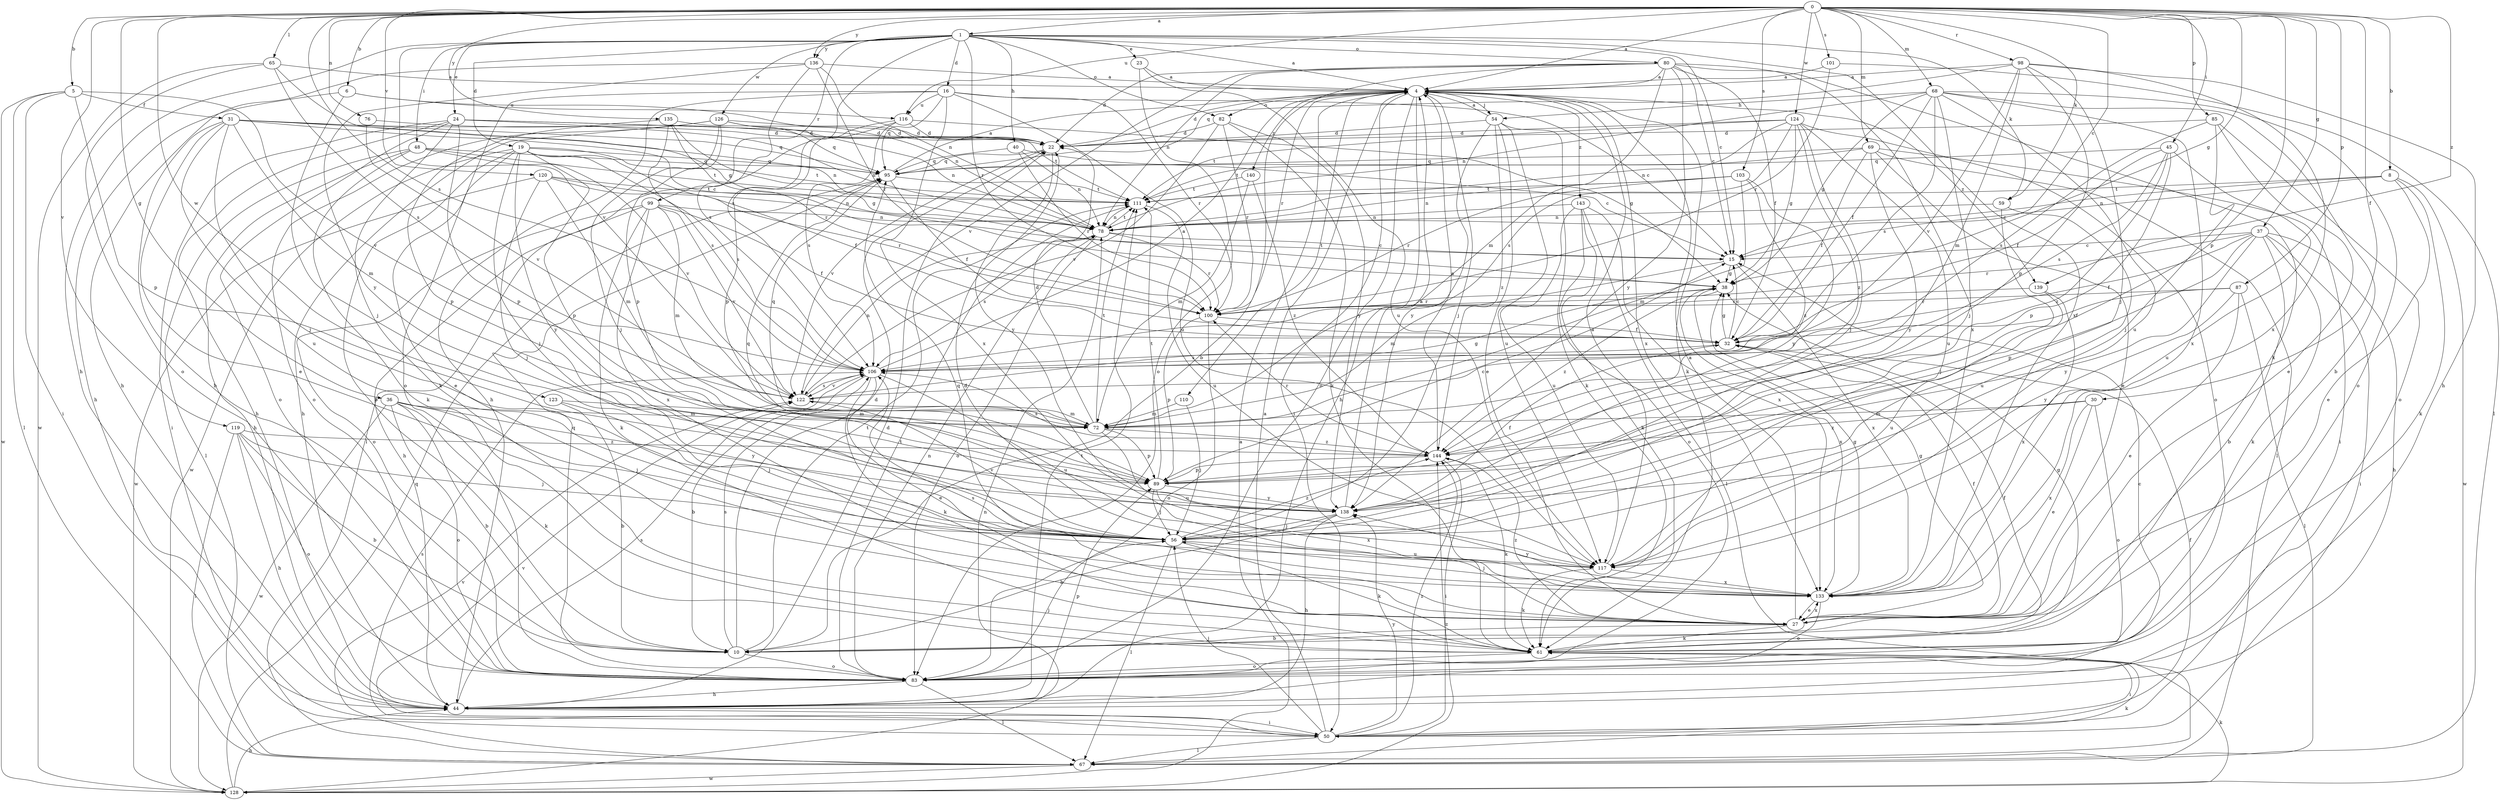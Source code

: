 strict digraph  {
0;
1;
4;
5;
6;
8;
10;
15;
16;
19;
22;
23;
24;
27;
30;
31;
32;
36;
37;
38;
40;
44;
45;
48;
50;
54;
56;
59;
61;
65;
67;
68;
69;
72;
76;
78;
80;
82;
83;
85;
87;
89;
95;
98;
99;
100;
101;
103;
106;
110;
111;
116;
117;
119;
120;
122;
123;
124;
126;
128;
133;
135;
136;
138;
139;
140;
143;
144;
0 -> 1  [label=a];
0 -> 4  [label=a];
0 -> 5  [label=b];
0 -> 6  [label=b];
0 -> 8  [label=b];
0 -> 15  [label=c];
0 -> 30  [label=f];
0 -> 36  [label=g];
0 -> 37  [label=g];
0 -> 38  [label=g];
0 -> 45  [label=i];
0 -> 59  [label=k];
0 -> 65  [label=l];
0 -> 68  [label=m];
0 -> 69  [label=m];
0 -> 76  [label=n];
0 -> 85  [label=p];
0 -> 87  [label=p];
0 -> 89  [label=p];
0 -> 98  [label=r];
0 -> 101  [label=s];
0 -> 103  [label=s];
0 -> 106  [label=s];
0 -> 116  [label=u];
0 -> 119  [label=v];
0 -> 120  [label=v];
0 -> 123  [label=w];
0 -> 124  [label=w];
0 -> 135  [label=y];
0 -> 136  [label=y];
0 -> 139  [label=z];
1 -> 4  [label=a];
1 -> 15  [label=c];
1 -> 16  [label=d];
1 -> 19  [label=d];
1 -> 23  [label=e];
1 -> 24  [label=e];
1 -> 40  [label=h];
1 -> 44  [label=h];
1 -> 48  [label=i];
1 -> 59  [label=k];
1 -> 80  [label=o];
1 -> 82  [label=o];
1 -> 99  [label=r];
1 -> 100  [label=r];
1 -> 106  [label=s];
1 -> 122  [label=v];
1 -> 126  [label=w];
1 -> 133  [label=x];
1 -> 136  [label=y];
4 -> 22  [label=d];
4 -> 44  [label=h];
4 -> 50  [label=i];
4 -> 54  [label=j];
4 -> 56  [label=j];
4 -> 61  [label=k];
4 -> 82  [label=o];
4 -> 83  [label=o];
4 -> 100  [label=r];
4 -> 110  [label=t];
4 -> 133  [label=x];
4 -> 139  [label=z];
4 -> 140  [label=z];
4 -> 143  [label=z];
5 -> 31  [label=f];
5 -> 50  [label=i];
5 -> 67  [label=l];
5 -> 89  [label=p];
5 -> 122  [label=v];
5 -> 128  [label=w];
6 -> 44  [label=h];
6 -> 56  [label=j];
6 -> 78  [label=n];
6 -> 116  [label=u];
8 -> 15  [label=c];
8 -> 27  [label=e];
8 -> 61  [label=k];
8 -> 78  [label=n];
8 -> 111  [label=t];
8 -> 128  [label=w];
10 -> 22  [label=d];
10 -> 83  [label=o];
10 -> 106  [label=s];
10 -> 111  [label=t];
15 -> 38  [label=g];
15 -> 72  [label=m];
15 -> 133  [label=x];
16 -> 15  [label=c];
16 -> 44  [label=h];
16 -> 83  [label=o];
16 -> 95  [label=q];
16 -> 100  [label=r];
16 -> 116  [label=u];
16 -> 117  [label=u];
16 -> 133  [label=x];
19 -> 10  [label=b];
19 -> 27  [label=e];
19 -> 32  [label=f];
19 -> 56  [label=j];
19 -> 89  [label=p];
19 -> 95  [label=q];
19 -> 106  [label=s];
19 -> 111  [label=t];
19 -> 128  [label=w];
19 -> 138  [label=y];
22 -> 95  [label=q];
22 -> 122  [label=v];
22 -> 138  [label=y];
23 -> 4  [label=a];
23 -> 83  [label=o];
23 -> 117  [label=u];
24 -> 22  [label=d];
24 -> 44  [label=h];
24 -> 50  [label=i];
24 -> 61  [label=k];
24 -> 78  [label=n];
24 -> 83  [label=o];
24 -> 89  [label=p];
24 -> 111  [label=t];
27 -> 4  [label=a];
27 -> 10  [label=b];
27 -> 22  [label=d];
27 -> 32  [label=f];
27 -> 38  [label=g];
27 -> 61  [label=k];
27 -> 106  [label=s];
27 -> 133  [label=x];
27 -> 144  [label=z];
30 -> 27  [label=e];
30 -> 72  [label=m];
30 -> 83  [label=o];
30 -> 133  [label=x];
30 -> 144  [label=z];
31 -> 10  [label=b];
31 -> 15  [label=c];
31 -> 22  [label=d];
31 -> 27  [label=e];
31 -> 56  [label=j];
31 -> 72  [label=m];
31 -> 78  [label=n];
31 -> 95  [label=q];
31 -> 117  [label=u];
32 -> 15  [label=c];
32 -> 38  [label=g];
32 -> 106  [label=s];
36 -> 10  [label=b];
36 -> 56  [label=j];
36 -> 61  [label=k];
36 -> 72  [label=m];
36 -> 83  [label=o];
36 -> 128  [label=w];
36 -> 138  [label=y];
37 -> 10  [label=b];
37 -> 15  [label=c];
37 -> 32  [label=f];
37 -> 44  [label=h];
37 -> 50  [label=i];
37 -> 61  [label=k];
37 -> 89  [label=p];
37 -> 100  [label=r];
37 -> 138  [label=y];
38 -> 100  [label=r];
38 -> 133  [label=x];
38 -> 144  [label=z];
40 -> 15  [label=c];
40 -> 78  [label=n];
40 -> 95  [label=q];
40 -> 100  [label=r];
44 -> 15  [label=c];
44 -> 22  [label=d];
44 -> 50  [label=i];
44 -> 89  [label=p];
44 -> 106  [label=s];
44 -> 111  [label=t];
45 -> 32  [label=f];
45 -> 89  [label=p];
45 -> 95  [label=q];
45 -> 106  [label=s];
45 -> 117  [label=u];
45 -> 144  [label=z];
48 -> 44  [label=h];
48 -> 61  [label=k];
48 -> 67  [label=l];
48 -> 95  [label=q];
48 -> 111  [label=t];
48 -> 122  [label=v];
50 -> 4  [label=a];
50 -> 32  [label=f];
50 -> 56  [label=j];
50 -> 67  [label=l];
50 -> 106  [label=s];
50 -> 122  [label=v];
50 -> 138  [label=y];
50 -> 144  [label=z];
54 -> 4  [label=a];
54 -> 22  [label=d];
54 -> 27  [label=e];
54 -> 61  [label=k];
54 -> 117  [label=u];
54 -> 138  [label=y];
54 -> 144  [label=z];
56 -> 61  [label=k];
56 -> 67  [label=l];
56 -> 117  [label=u];
56 -> 122  [label=v];
56 -> 144  [label=z];
59 -> 56  [label=j];
59 -> 78  [label=n];
59 -> 117  [label=u];
61 -> 32  [label=f];
61 -> 38  [label=g];
61 -> 50  [label=i];
61 -> 83  [label=o];
65 -> 4  [label=a];
65 -> 38  [label=g];
65 -> 83  [label=o];
65 -> 106  [label=s];
65 -> 128  [label=w];
67 -> 61  [label=k];
67 -> 122  [label=v];
67 -> 128  [label=w];
68 -> 10  [label=b];
68 -> 32  [label=f];
68 -> 38  [label=g];
68 -> 56  [label=j];
68 -> 78  [label=n];
68 -> 83  [label=o];
68 -> 106  [label=s];
68 -> 117  [label=u];
68 -> 133  [label=x];
68 -> 54  [label=h];
69 -> 27  [label=e];
69 -> 32  [label=f];
69 -> 50  [label=i];
69 -> 67  [label=l];
69 -> 95  [label=q];
69 -> 111  [label=t];
69 -> 138  [label=y];
72 -> 22  [label=d];
72 -> 89  [label=p];
72 -> 95  [label=q];
72 -> 111  [label=t];
72 -> 117  [label=u];
72 -> 144  [label=z];
76 -> 22  [label=d];
76 -> 122  [label=v];
78 -> 15  [label=c];
78 -> 83  [label=o];
78 -> 100  [label=r];
78 -> 106  [label=s];
78 -> 111  [label=t];
80 -> 4  [label=a];
80 -> 10  [label=b];
80 -> 15  [label=c];
80 -> 22  [label=d];
80 -> 32  [label=f];
80 -> 61  [label=k];
80 -> 72  [label=m];
80 -> 78  [label=n];
80 -> 122  [label=v];
80 -> 133  [label=x];
80 -> 138  [label=y];
82 -> 22  [label=d];
82 -> 61  [label=k];
82 -> 100  [label=r];
82 -> 122  [label=v];
82 -> 138  [label=y];
83 -> 44  [label=h];
83 -> 56  [label=j];
83 -> 67  [label=l];
83 -> 78  [label=n];
83 -> 95  [label=q];
83 -> 111  [label=t];
85 -> 22  [label=d];
85 -> 27  [label=e];
85 -> 56  [label=j];
85 -> 83  [label=o];
85 -> 106  [label=s];
87 -> 27  [label=e];
87 -> 32  [label=f];
87 -> 67  [label=l];
87 -> 100  [label=r];
87 -> 138  [label=y];
89 -> 15  [label=c];
89 -> 56  [label=j];
89 -> 111  [label=t];
89 -> 133  [label=x];
89 -> 138  [label=y];
95 -> 4  [label=a];
95 -> 32  [label=f];
95 -> 111  [label=t];
98 -> 4  [label=a];
98 -> 44  [label=h];
98 -> 56  [label=j];
98 -> 72  [label=m];
98 -> 89  [label=p];
98 -> 95  [label=q];
98 -> 122  [label=v];
98 -> 133  [label=x];
99 -> 32  [label=f];
99 -> 44  [label=h];
99 -> 61  [label=k];
99 -> 72  [label=m];
99 -> 78  [label=n];
99 -> 83  [label=o];
99 -> 122  [label=v];
99 -> 133  [label=x];
100 -> 32  [label=f];
100 -> 83  [label=o];
100 -> 89  [label=p];
101 -> 4  [label=a];
101 -> 67  [label=l];
101 -> 100  [label=r];
103 -> 72  [label=m];
103 -> 78  [label=n];
103 -> 100  [label=r];
103 -> 111  [label=t];
103 -> 138  [label=y];
103 -> 144  [label=z];
106 -> 4  [label=a];
106 -> 10  [label=b];
106 -> 27  [label=e];
106 -> 61  [label=k];
106 -> 117  [label=u];
106 -> 122  [label=v];
110 -> 56  [label=j];
110 -> 72  [label=m];
111 -> 78  [label=n];
111 -> 117  [label=u];
116 -> 22  [label=d];
116 -> 38  [label=g];
116 -> 67  [label=l];
116 -> 89  [label=p];
116 -> 106  [label=s];
117 -> 4  [label=a];
117 -> 61  [label=k];
117 -> 133  [label=x];
119 -> 10  [label=b];
119 -> 44  [label=h];
119 -> 56  [label=j];
119 -> 67  [label=l];
119 -> 83  [label=o];
119 -> 144  [label=z];
120 -> 56  [label=j];
120 -> 72  [label=m];
120 -> 78  [label=n];
120 -> 100  [label=r];
120 -> 111  [label=t];
120 -> 128  [label=w];
122 -> 38  [label=g];
122 -> 72  [label=m];
122 -> 78  [label=n];
122 -> 106  [label=s];
123 -> 10  [label=b];
123 -> 56  [label=j];
123 -> 72  [label=m];
124 -> 22  [label=d];
124 -> 38  [label=g];
124 -> 56  [label=j];
124 -> 78  [label=n];
124 -> 83  [label=o];
124 -> 106  [label=s];
124 -> 111  [label=t];
124 -> 117  [label=u];
124 -> 144  [label=z];
126 -> 22  [label=d];
126 -> 44  [label=h];
126 -> 56  [label=j];
126 -> 78  [label=n];
126 -> 83  [label=o];
126 -> 89  [label=p];
126 -> 95  [label=q];
128 -> 4  [label=a];
128 -> 44  [label=h];
128 -> 61  [label=k];
128 -> 78  [label=n];
128 -> 95  [label=q];
128 -> 144  [label=z];
133 -> 27  [label=e];
133 -> 38  [label=g];
133 -> 56  [label=j];
133 -> 83  [label=o];
133 -> 95  [label=q];
133 -> 138  [label=y];
135 -> 22  [label=d];
135 -> 38  [label=g];
135 -> 89  [label=p];
135 -> 100  [label=r];
135 -> 106  [label=s];
136 -> 4  [label=a];
136 -> 44  [label=h];
136 -> 78  [label=n];
136 -> 100  [label=r];
136 -> 106  [label=s];
136 -> 138  [label=y];
138 -> 4  [label=a];
138 -> 10  [label=b];
138 -> 32  [label=f];
138 -> 44  [label=h];
138 -> 56  [label=j];
138 -> 95  [label=q];
139 -> 100  [label=r];
139 -> 117  [label=u];
139 -> 133  [label=x];
140 -> 72  [label=m];
140 -> 111  [label=t];
140 -> 144  [label=z];
143 -> 61  [label=k];
143 -> 67  [label=l];
143 -> 78  [label=n];
143 -> 83  [label=o];
143 -> 117  [label=u];
143 -> 133  [label=x];
144 -> 4  [label=a];
144 -> 50  [label=i];
144 -> 61  [label=k];
144 -> 89  [label=p];
144 -> 100  [label=r];
144 -> 106  [label=s];
}
